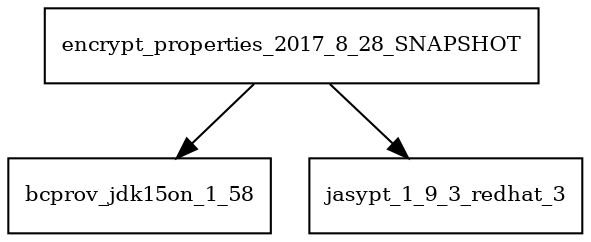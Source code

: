 digraph encrypt_properties_2017_8_28_SNAPSHOT_dependencies {
  node [shape = box, fontsize=10.0];
  encrypt_properties_2017_8_28_SNAPSHOT -> bcprov_jdk15on_1_58;
  encrypt_properties_2017_8_28_SNAPSHOT -> jasypt_1_9_3_redhat_3;
}

